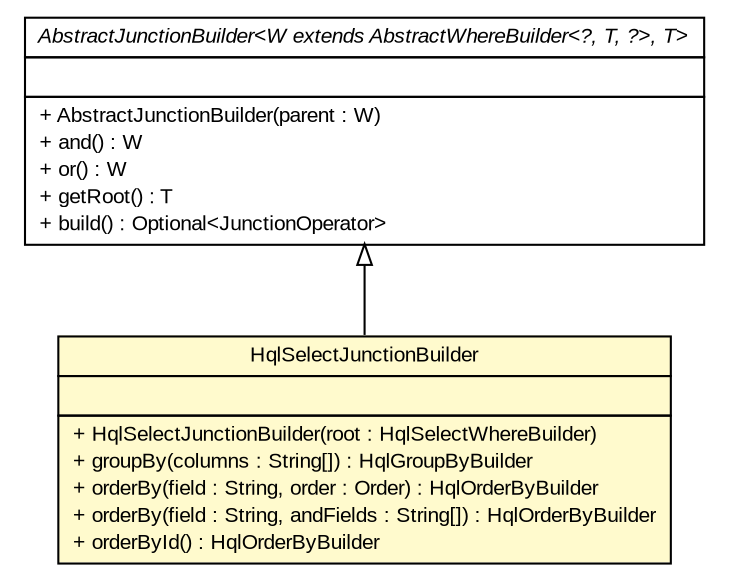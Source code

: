#!/usr/local/bin/dot
#
# Class diagram 
# Generated by UMLGraph version R5_6 (http://www.umlgraph.org/)
#

digraph G {
	edge [fontname="arial",fontsize=10,labelfontname="arial",labelfontsize=10];
	node [fontname="arial",fontsize=10,shape=plaintext];
	nodesep=0.25;
	ranksep=0.5;
	// br.gov.to.sefaz.persistence.query.builder.hql.select.where.HqlSelectJunctionBuilder
	c428700 [label=<<table title="br.gov.to.sefaz.persistence.query.builder.hql.select.where.HqlSelectJunctionBuilder" border="0" cellborder="1" cellspacing="0" cellpadding="2" port="p" bgcolor="lemonChiffon" href="./HqlSelectJunctionBuilder.html">
		<tr><td><table border="0" cellspacing="0" cellpadding="1">
<tr><td align="center" balign="center"> HqlSelectJunctionBuilder </td></tr>
		</table></td></tr>
		<tr><td><table border="0" cellspacing="0" cellpadding="1">
<tr><td align="left" balign="left">  </td></tr>
		</table></td></tr>
		<tr><td><table border="0" cellspacing="0" cellpadding="1">
<tr><td align="left" balign="left"> + HqlSelectJunctionBuilder(root : HqlSelectWhereBuilder) </td></tr>
<tr><td align="left" balign="left"> + groupBy(columns : String[]) : HqlGroupByBuilder </td></tr>
<tr><td align="left" balign="left"> + orderBy(field : String, order : Order) : HqlOrderByBuilder </td></tr>
<tr><td align="left" balign="left"> + orderBy(field : String, andFields : String[]) : HqlOrderByBuilder </td></tr>
<tr><td align="left" balign="left"> + orderById() : HqlOrderByBuilder </td></tr>
		</table></td></tr>
		</table>>, URL="./HqlSelectJunctionBuilder.html", fontname="arial", fontcolor="black", fontsize=10.0];
	// br.gov.to.sefaz.persistence.query.builder.sql.where.AbstractJunctionBuilder<W extends br.gov.to.sefaz.persistence.query.builder.sql.where.AbstractWhereBuilder<?, T, ?>, T>
	c428726 [label=<<table title="br.gov.to.sefaz.persistence.query.builder.sql.where.AbstractJunctionBuilder" border="0" cellborder="1" cellspacing="0" cellpadding="2" port="p" href="../../../sql/where/AbstractJunctionBuilder.html">
		<tr><td><table border="0" cellspacing="0" cellpadding="1">
<tr><td align="center" balign="center"><font face="arial italic"> AbstractJunctionBuilder&lt;W extends AbstractWhereBuilder&lt;?, T, ?&gt;, T&gt; </font></td></tr>
		</table></td></tr>
		<tr><td><table border="0" cellspacing="0" cellpadding="1">
<tr><td align="left" balign="left">  </td></tr>
		</table></td></tr>
		<tr><td><table border="0" cellspacing="0" cellpadding="1">
<tr><td align="left" balign="left"> + AbstractJunctionBuilder(parent : W) </td></tr>
<tr><td align="left" balign="left"> + and() : W </td></tr>
<tr><td align="left" balign="left"> + or() : W </td></tr>
<tr><td align="left" balign="left"> + getRoot() : T </td></tr>
<tr><td align="left" balign="left"> + build() : Optional&lt;JunctionOperator&gt; </td></tr>
		</table></td></tr>
		</table>>, URL="../../../sql/where/AbstractJunctionBuilder.html", fontname="arial", fontcolor="black", fontsize=10.0];
	//br.gov.to.sefaz.persistence.query.builder.hql.select.where.HqlSelectJunctionBuilder extends br.gov.to.sefaz.persistence.query.builder.sql.where.AbstractJunctionBuilder<br.gov.to.sefaz.persistence.query.builder.hql.select.where.HqlSelectWhereBuilder, br.gov.to.sefaz.persistence.query.builder.hql.select.HqlSelectBuilder>
	c428726:p -> c428700:p [dir=back,arrowtail=empty];
}

